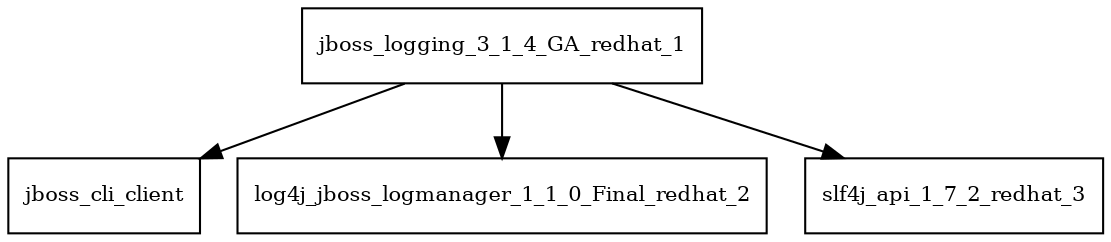 digraph jboss_logging_3_1_4_GA_redhat_1_dependencies {
  node [shape = box, fontsize=10.0];
  jboss_logging_3_1_4_GA_redhat_1 -> jboss_cli_client;
  jboss_logging_3_1_4_GA_redhat_1 -> log4j_jboss_logmanager_1_1_0_Final_redhat_2;
  jboss_logging_3_1_4_GA_redhat_1 -> slf4j_api_1_7_2_redhat_3;
}

